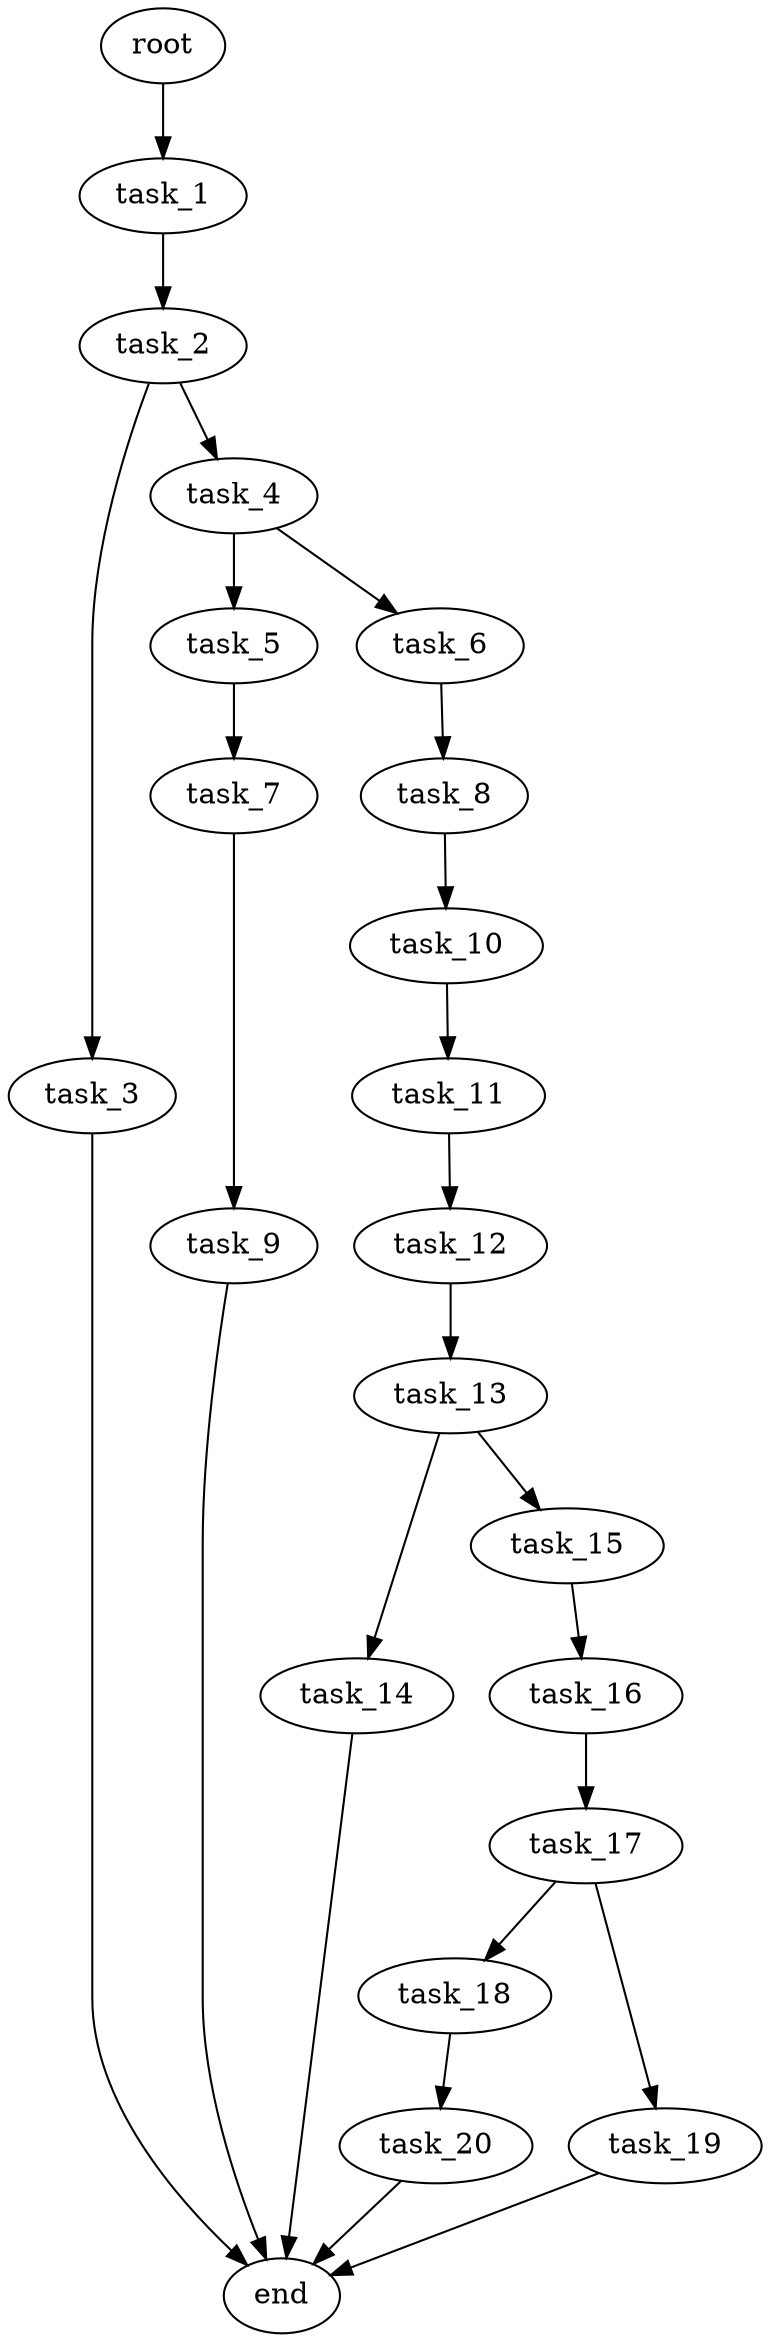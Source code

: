 digraph G {
  root [size="0.000000e+00"];
  task_1 [size="7.046014e+10"];
  task_2 [size="4.591980e+09"];
  task_3 [size="2.279755e+10"];
  task_4 [size="2.894590e+10"];
  task_5 [size="7.988400e+09"];
  task_6 [size="2.328676e+10"];
  task_7 [size="1.010913e+10"];
  task_8 [size="2.780458e+10"];
  task_9 [size="6.357209e+10"];
  task_10 [size="3.648957e+10"];
  task_11 [size="3.702439e+10"];
  task_12 [size="2.095861e+10"];
  task_13 [size="2.670511e+10"];
  task_14 [size="9.366609e+10"];
  task_15 [size="6.480706e+10"];
  task_16 [size="6.091701e+10"];
  task_17 [size="1.712215e+10"];
  task_18 [size="7.291539e+10"];
  task_19 [size="1.634862e+10"];
  task_20 [size="3.795175e+10"];
  end [size="0.000000e+00"];

  root -> task_1 [size="1.000000e-12"];
  task_1 -> task_2 [size="4.591980e+07"];
  task_2 -> task_3 [size="2.279755e+08"];
  task_2 -> task_4 [size="2.894590e+08"];
  task_3 -> end [size="1.000000e-12"];
  task_4 -> task_5 [size="7.988400e+07"];
  task_4 -> task_6 [size="2.328676e+08"];
  task_5 -> task_7 [size="1.010913e+08"];
  task_6 -> task_8 [size="2.780458e+08"];
  task_7 -> task_9 [size="6.357209e+08"];
  task_8 -> task_10 [size="3.648957e+08"];
  task_9 -> end [size="1.000000e-12"];
  task_10 -> task_11 [size="3.702439e+08"];
  task_11 -> task_12 [size="2.095861e+08"];
  task_12 -> task_13 [size="2.670511e+08"];
  task_13 -> task_14 [size="9.366609e+08"];
  task_13 -> task_15 [size="6.480706e+08"];
  task_14 -> end [size="1.000000e-12"];
  task_15 -> task_16 [size="6.091701e+08"];
  task_16 -> task_17 [size="1.712215e+08"];
  task_17 -> task_18 [size="7.291539e+08"];
  task_17 -> task_19 [size="1.634862e+08"];
  task_18 -> task_20 [size="3.795175e+08"];
  task_19 -> end [size="1.000000e-12"];
  task_20 -> end [size="1.000000e-12"];
}
